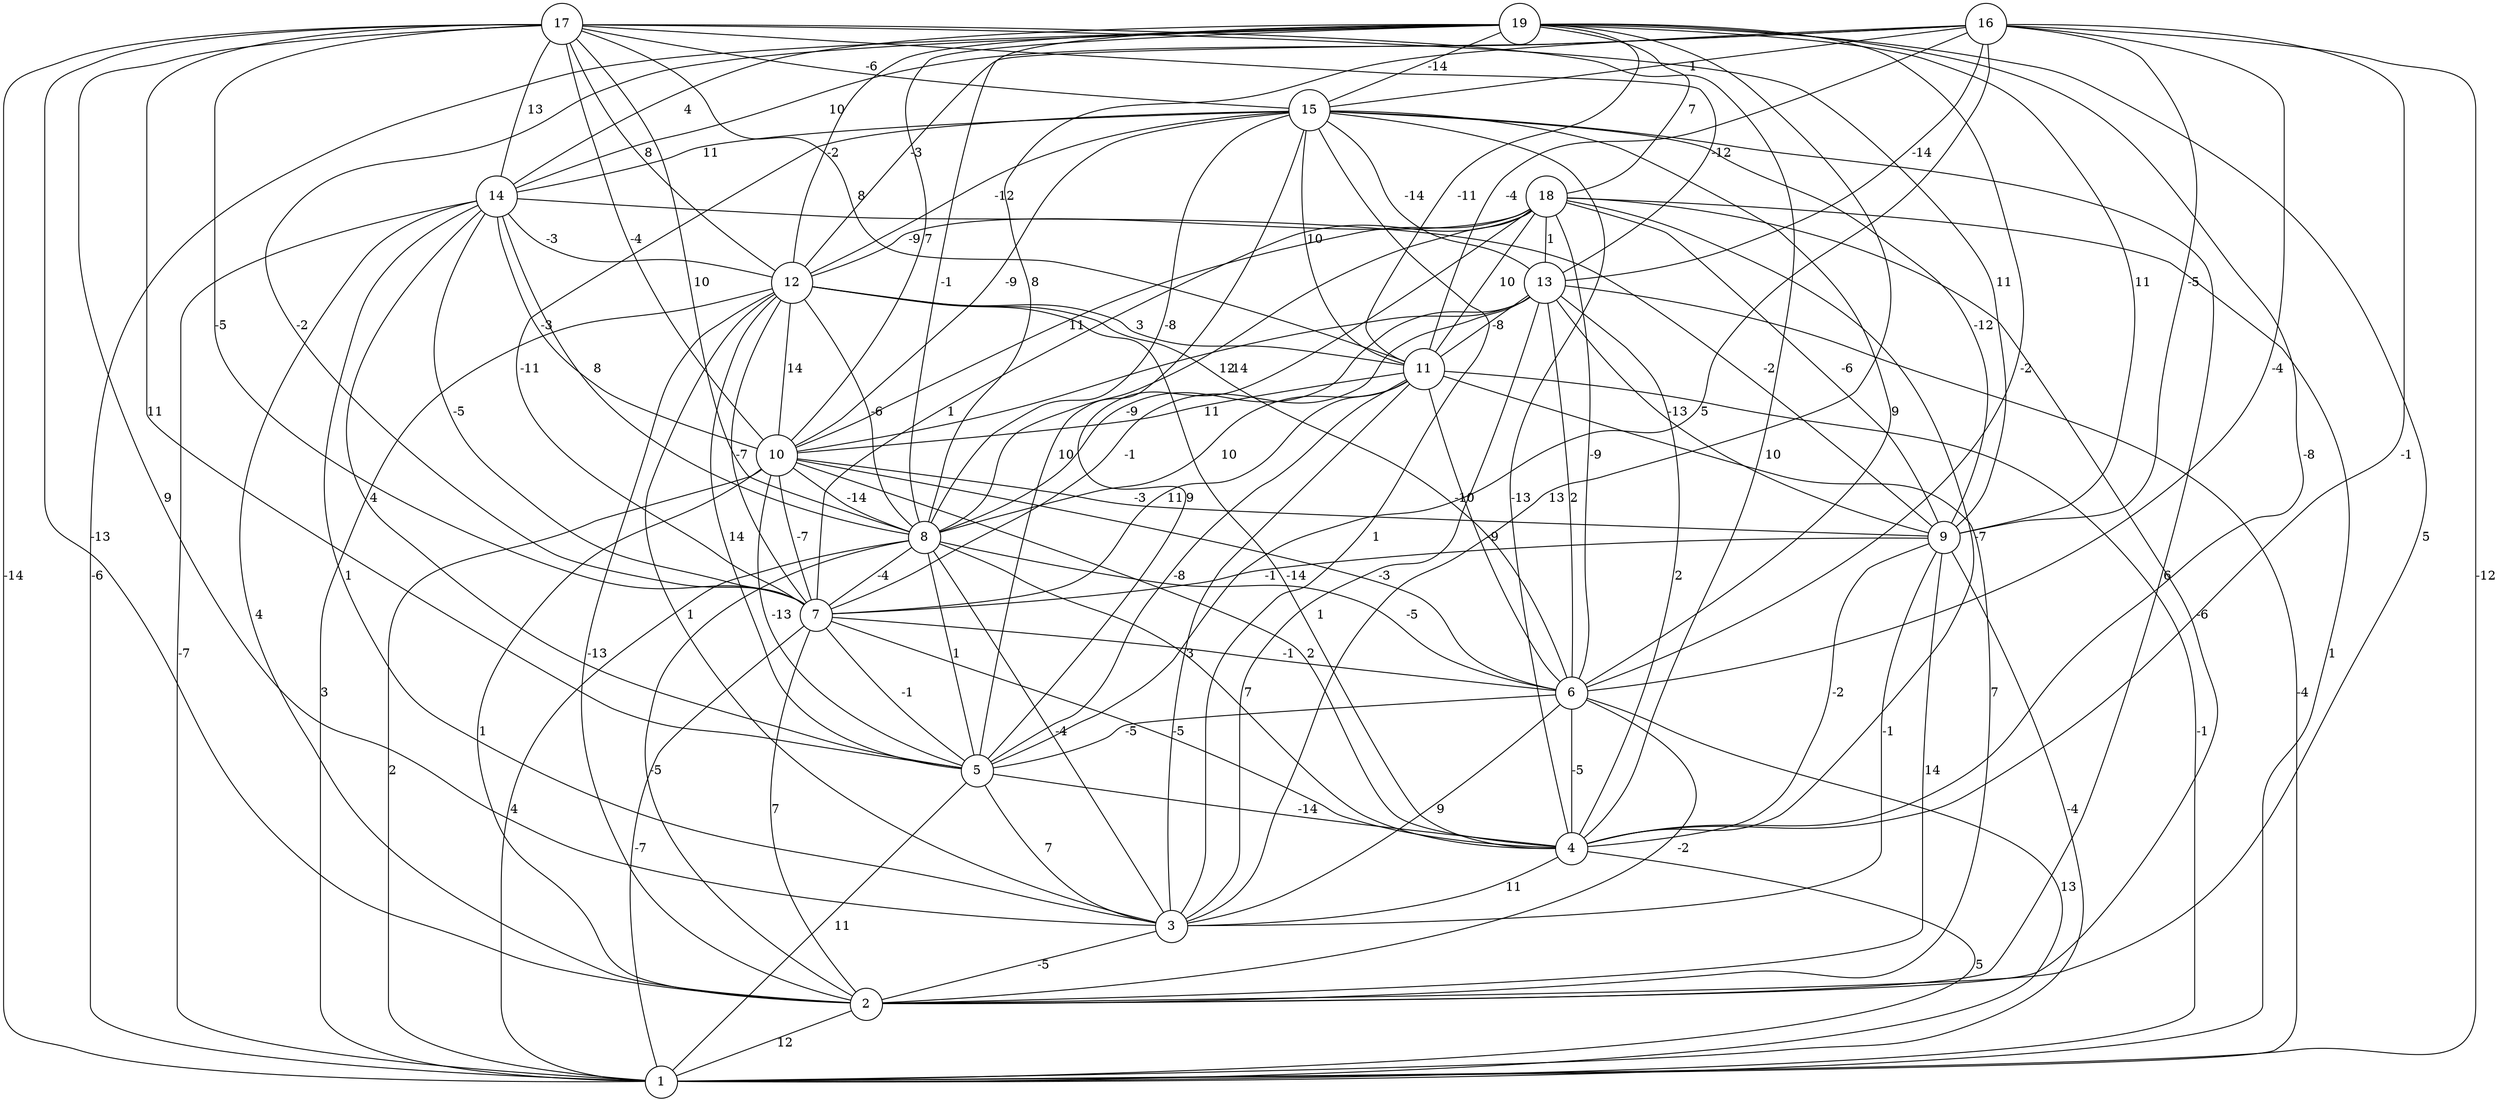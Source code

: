 graph { 
	 fontname="Helvetica,Arial,sans-serif" 
	 node [shape = circle]; 
	 19 -- 1 [label = "-6"];
	 19 -- 2 [label = "5"];
	 19 -- 3 [label = "13"];
	 19 -- 4 [label = "-8"];
	 19 -- 6 [label = "-2"];
	 19 -- 7 [label = "-2"];
	 19 -- 8 [label = "-1"];
	 19 -- 9 [label = "11"];
	 19 -- 10 [label = "7"];
	 19 -- 11 [label = "-11"];
	 19 -- 12 [label = "-2"];
	 19 -- 14 [label = "4"];
	 19 -- 15 [label = "-14"];
	 19 -- 18 [label = "7"];
	 18 -- 1 [label = "1"];
	 18 -- 2 [label = "-6"];
	 18 -- 4 [label = "-7"];
	 18 -- 5 [label = "9"];
	 18 -- 6 [label = "-9"];
	 18 -- 7 [label = "1"];
	 18 -- 8 [label = "12"];
	 18 -- 9 [label = "-6"];
	 18 -- 10 [label = "11"];
	 18 -- 11 [label = "10"];
	 18 -- 12 [label = "-9"];
	 18 -- 13 [label = "1"];
	 17 -- 1 [label = "-14"];
	 17 -- 2 [label = "-13"];
	 17 -- 3 [label = "9"];
	 17 -- 4 [label = "10"];
	 17 -- 5 [label = "11"];
	 17 -- 7 [label = "-5"];
	 17 -- 8 [label = "10"];
	 17 -- 9 [label = "11"];
	 17 -- 10 [label = "-4"];
	 17 -- 11 [label = "8"];
	 17 -- 12 [label = "8"];
	 17 -- 13 [label = "-12"];
	 17 -- 14 [label = "13"];
	 17 -- 15 [label = "-6"];
	 16 -- 1 [label = "-12"];
	 16 -- 4 [label = "-1"];
	 16 -- 5 [label = "5"];
	 16 -- 6 [label = "-4"];
	 16 -- 8 [label = "8"];
	 16 -- 9 [label = "-5"];
	 16 -- 11 [label = "-4"];
	 16 -- 12 [label = "-3"];
	 16 -- 13 [label = "-14"];
	 16 -- 14 [label = "10"];
	 16 -- 15 [label = "1"];
	 15 -- 2 [label = "6"];
	 15 -- 3 [label = "1"];
	 15 -- 4 [label = "-13"];
	 15 -- 5 [label = "10"];
	 15 -- 6 [label = "9"];
	 15 -- 7 [label = "-11"];
	 15 -- 8 [label = "-8"];
	 15 -- 9 [label = "-12"];
	 15 -- 10 [label = "-9"];
	 15 -- 11 [label = "10"];
	 15 -- 12 [label = "-12"];
	 15 -- 13 [label = "-14"];
	 15 -- 14 [label = "11"];
	 14 -- 1 [label = "-7"];
	 14 -- 2 [label = "4"];
	 14 -- 3 [label = "1"];
	 14 -- 5 [label = "4"];
	 14 -- 7 [label = "-5"];
	 14 -- 8 [label = "8"];
	 14 -- 9 [label = "-2"];
	 14 -- 10 [label = "-3"];
	 14 -- 12 [label = "-3"];
	 13 -- 1 [label = "-4"];
	 13 -- 3 [label = "1"];
	 13 -- 4 [label = "2"];
	 13 -- 6 [label = "2"];
	 13 -- 7 [label = "-1"];
	 13 -- 8 [label = "-9"];
	 13 -- 9 [label = "-13"];
	 13 -- 10 [label = "-14"];
	 13 -- 11 [label = "-8"];
	 12 -- 1 [label = "3"];
	 12 -- 2 [label = "-13"];
	 12 -- 3 [label = "1"];
	 12 -- 4 [label = "-14"];
	 12 -- 5 [label = "14"];
	 12 -- 6 [label = "-10"];
	 12 -- 7 [label = "-7"];
	 12 -- 8 [label = "-6"];
	 12 -- 10 [label = "14"];
	 12 -- 11 [label = "3"];
	 11 -- 1 [label = "-1"];
	 11 -- 2 [label = "7"];
	 11 -- 3 [label = "3"];
	 11 -- 5 [label = "-8"];
	 11 -- 6 [label = "-9"];
	 11 -- 7 [label = "11"];
	 11 -- 8 [label = "10"];
	 11 -- 10 [label = "11"];
	 10 -- 1 [label = "2"];
	 10 -- 2 [label = "1"];
	 10 -- 4 [label = "2"];
	 10 -- 5 [label = "-13"];
	 10 -- 6 [label = "-3"];
	 10 -- 7 [label = "-7"];
	 10 -- 8 [label = "-14"];
	 10 -- 9 [label = "-3"];
	 9 -- 1 [label = "-4"];
	 9 -- 2 [label = "14"];
	 9 -- 3 [label = "-1"];
	 9 -- 4 [label = "-2"];
	 9 -- 7 [label = "-1"];
	 8 -- 1 [label = "4"];
	 8 -- 2 [label = "-5"];
	 8 -- 3 [label = "-4"];
	 8 -- 4 [label = "7"];
	 8 -- 5 [label = "1"];
	 8 -- 6 [label = "-5"];
	 8 -- 7 [label = "-4"];
	 7 -- 1 [label = "-7"];
	 7 -- 2 [label = "7"];
	 7 -- 4 [label = "-5"];
	 7 -- 5 [label = "-1"];
	 7 -- 6 [label = "-1"];
	 6 -- 1 [label = "13"];
	 6 -- 2 [label = "-2"];
	 6 -- 3 [label = "9"];
	 6 -- 4 [label = "-5"];
	 6 -- 5 [label = "-5"];
	 5 -- 1 [label = "11"];
	 5 -- 3 [label = "7"];
	 5 -- 4 [label = "-14"];
	 4 -- 1 [label = "5"];
	 4 -- 3 [label = "11"];
	 3 -- 2 [label = "-5"];
	 2 -- 1 [label = "12"];
	 1;
	 2;
	 3;
	 4;
	 5;
	 6;
	 7;
	 8;
	 9;
	 10;
	 11;
	 12;
	 13;
	 14;
	 15;
	 16;
	 17;
	 18;
	 19;
}
